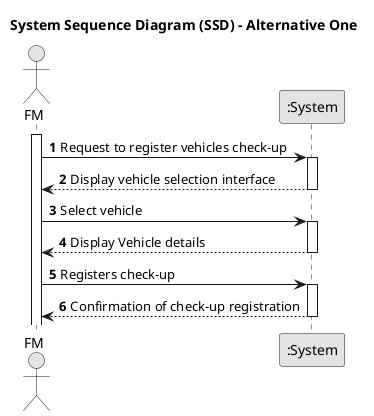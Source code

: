 @startuml
skinparam monochrome true
skinparam packageStyle rectangle
skinparam shadowing false

title System Sequence Diagram (SSD) - Alternative One

autonumber

actor "FM" as Employee
participant ":System" as System

activate Employee

    Employee -> System : Request to register vehicles check-up
    activate System

        System --> Employee : Display vehicle selection interface
    deactivate System

    Employee -> System : Select vehicle
    activate System

        System --> Employee : Display Vehicle details
    deactivate System

    Employee -> System : Registers check-up
    activate System

        System --> Employee :  Confirmation of check-up registration
    deactivate System

@enduml